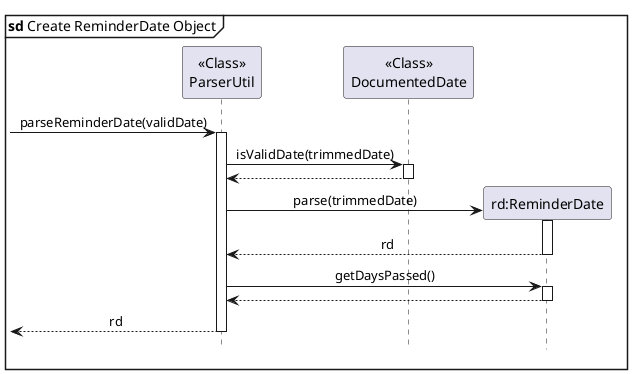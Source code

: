 @startuml
'https://plantuml.com/sequence-diagram

mainframe **sd** Create ReminderDate Object
hide footbox

skinparam Sequence {
    MessageAlign center
    BoxFontSize 15
    BoxPadding 0
    BoxFontColor #FFFFFF
    FontName Arial
}
Participant "<<Class>>\nParserUtil" as util
Participant "<<Class>>\nDocumentedDate" as dd
Participant "rd:ReminderDate" as rd


->util: parseReminderDate(validDate)
activate util

util -> dd: isValidDate(trimmedDate)
activate dd
dd --> util
deactivate dd

Create rd
util -> rd: parse(trimmedDate)
activate rd

rd --> util: rd
deactivate rd

util -> rd: getDaysPassed()
activate rd
rd --> util
deactivate rd

<--util: rd
deactivate util

@enduml
